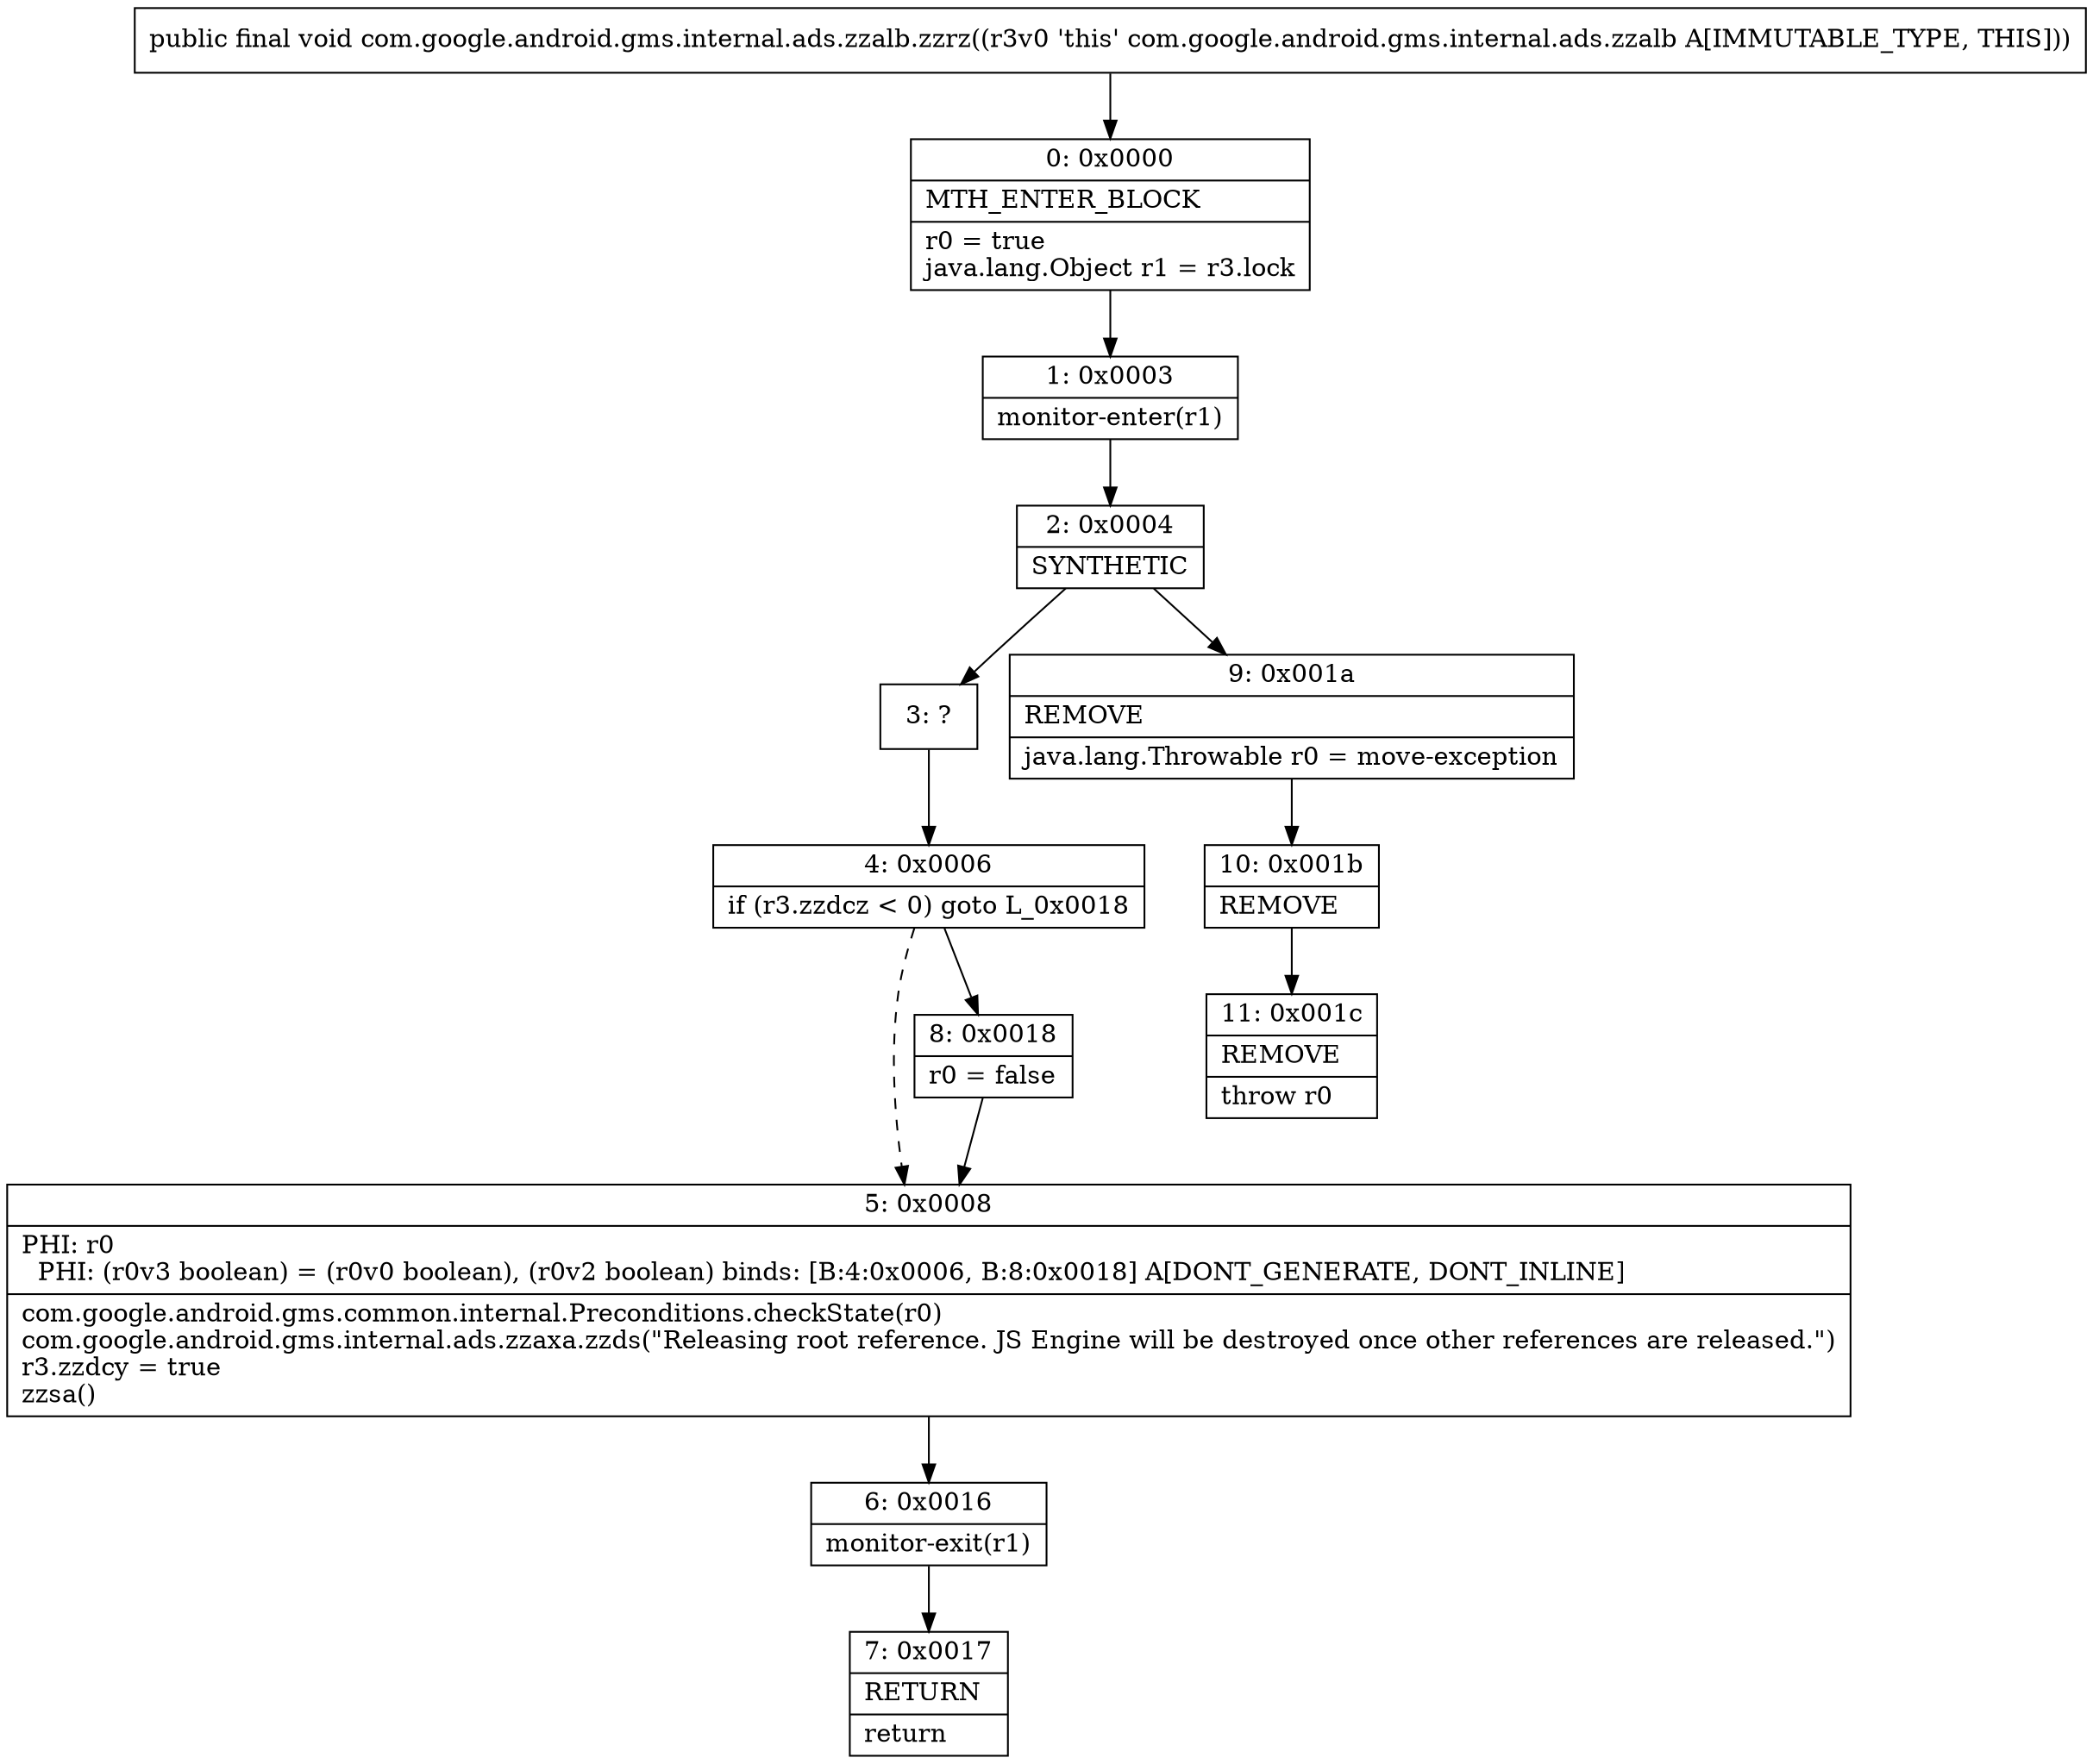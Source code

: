 digraph "CFG forcom.google.android.gms.internal.ads.zzalb.zzrz()V" {
Node_0 [shape=record,label="{0\:\ 0x0000|MTH_ENTER_BLOCK\l|r0 = true\ljava.lang.Object r1 = r3.lock\l}"];
Node_1 [shape=record,label="{1\:\ 0x0003|monitor\-enter(r1)\l}"];
Node_2 [shape=record,label="{2\:\ 0x0004|SYNTHETIC\l}"];
Node_3 [shape=record,label="{3\:\ ?}"];
Node_4 [shape=record,label="{4\:\ 0x0006|if (r3.zzdcz \< 0) goto L_0x0018\l}"];
Node_5 [shape=record,label="{5\:\ 0x0008|PHI: r0 \l  PHI: (r0v3 boolean) = (r0v0 boolean), (r0v2 boolean) binds: [B:4:0x0006, B:8:0x0018] A[DONT_GENERATE, DONT_INLINE]\l|com.google.android.gms.common.internal.Preconditions.checkState(r0)\lcom.google.android.gms.internal.ads.zzaxa.zzds(\"Releasing root reference. JS Engine will be destroyed once other references are released.\")\lr3.zzdcy = true\lzzsa()\l}"];
Node_6 [shape=record,label="{6\:\ 0x0016|monitor\-exit(r1)\l}"];
Node_7 [shape=record,label="{7\:\ 0x0017|RETURN\l|return\l}"];
Node_8 [shape=record,label="{8\:\ 0x0018|r0 = false\l}"];
Node_9 [shape=record,label="{9\:\ 0x001a|REMOVE\l|java.lang.Throwable r0 = move\-exception\l}"];
Node_10 [shape=record,label="{10\:\ 0x001b|REMOVE\l}"];
Node_11 [shape=record,label="{11\:\ 0x001c|REMOVE\l|throw r0\l}"];
MethodNode[shape=record,label="{public final void com.google.android.gms.internal.ads.zzalb.zzrz((r3v0 'this' com.google.android.gms.internal.ads.zzalb A[IMMUTABLE_TYPE, THIS])) }"];
MethodNode -> Node_0;
Node_0 -> Node_1;
Node_1 -> Node_2;
Node_2 -> Node_3;
Node_2 -> Node_9;
Node_3 -> Node_4;
Node_4 -> Node_5[style=dashed];
Node_4 -> Node_8;
Node_5 -> Node_6;
Node_6 -> Node_7;
Node_8 -> Node_5;
Node_9 -> Node_10;
Node_10 -> Node_11;
}

